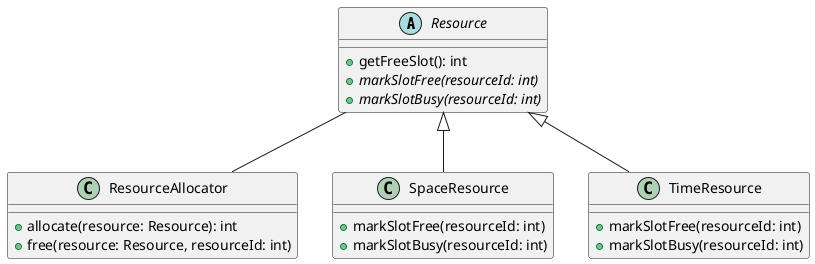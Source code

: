 @startuml

abstract class Resource {
    + getFreeSlot(): int
    {abstract} + markSlotFree(resourceId: int)
    {abstract} + markSlotBusy(resourceId: int)
}

class ResourceAllocator {
    + allocate(resource: Resource): int
    + free(resource: Resource, resourceId: int)
}

class SpaceResource {
    + markSlotFree(resourceId: int)
    + markSlotBusy(resourceId: int)
}

class TimeResource {
    + markSlotFree(resourceId: int)
    + markSlotBusy(resourceId: int)
}

Resource -- ResourceAllocator
Resource <|-- SpaceResource
Resource <|-- TimeResource

@enduml
